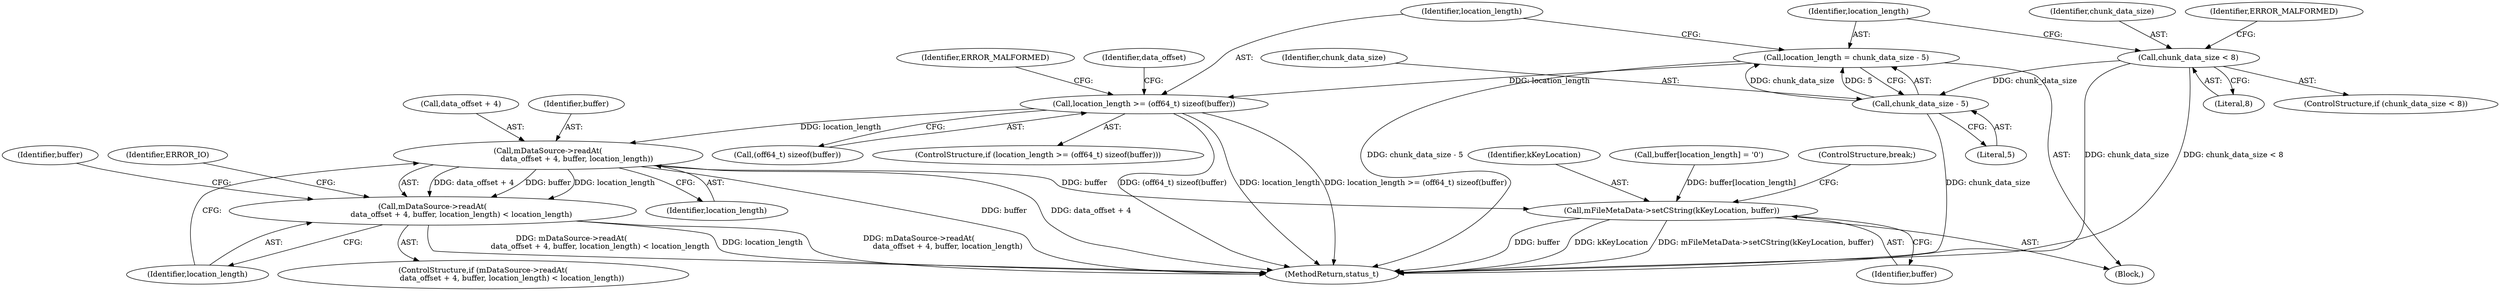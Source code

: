 digraph "0_Android_6fe85f7e15203e48df2cc3e8e1c4bc6ad49dc968@API" {
"1002030" [label="(Call,mDataSource->readAt(\n                        data_offset + 4, buffer, location_length))"];
"1002019" [label="(Call,location_length >= (off64_t) sizeof(buffer))"];
"1002013" [label="(Call,location_length = chunk_data_size - 5)"];
"1002015" [label="(Call,chunk_data_size - 5)"];
"1002005" [label="(Call,chunk_data_size < 8)"];
"1002029" [label="(Call,mDataSource->readAt(\n                        data_offset + 4, buffer, location_length) < location_length)"];
"1002045" [label="(Call,mFileMetaData->setCString(kKeyLocation, buffer))"];
"1002034" [label="(Identifier,buffer)"];
"1002006" [label="(Identifier,chunk_data_size)"];
"1002028" [label="(ControlStructure,if (mDataSource->readAt(\n                        data_offset + 4, buffer, location_length) < location_length))"];
"1002931" [label="(MethodReturn,status_t)"];
"1002047" [label="(Identifier,buffer)"];
"1002042" [label="(Identifier,buffer)"];
"1002004" [label="(ControlStructure,if (chunk_data_size < 8))"];
"1002016" [label="(Identifier,chunk_data_size)"];
"1002017" [label="(Literal,5)"];
"1002035" [label="(Identifier,location_length)"];
"1002048" [label="(ControlStructure,break;)"];
"1002020" [label="(Identifier,location_length)"];
"1002019" [label="(Call,location_length >= (off64_t) sizeof(buffer))"];
"1002027" [label="(Identifier,ERROR_MALFORMED)"];
"1002015" [label="(Call,chunk_data_size - 5)"];
"1002030" [label="(Call,mDataSource->readAt(\n                        data_offset + 4, buffer, location_length))"];
"1002046" [label="(Identifier,kKeyLocation)"];
"1002013" [label="(Call,location_length = chunk_data_size - 5)"];
"1002032" [label="(Identifier,data_offset)"];
"1002014" [label="(Identifier,location_length)"];
"1002005" [label="(Call,chunk_data_size < 8)"];
"1002029" [label="(Call,mDataSource->readAt(\n                        data_offset + 4, buffer, location_length) < location_length)"];
"1001999" [label="(Block,)"];
"1002018" [label="(ControlStructure,if (location_length >= (off64_t) sizeof(buffer)))"];
"1002021" [label="(Call,(off64_t) sizeof(buffer))"];
"1002040" [label="(Call,buffer[location_length] = '\0')"];
"1002007" [label="(Literal,8)"];
"1002036" [label="(Identifier,location_length)"];
"1002045" [label="(Call,mFileMetaData->setCString(kKeyLocation, buffer))"];
"1002039" [label="(Identifier,ERROR_IO)"];
"1002031" [label="(Call,data_offset + 4)"];
"1002010" [label="(Identifier,ERROR_MALFORMED)"];
"1002030" -> "1002029"  [label="AST: "];
"1002030" -> "1002035"  [label="CFG: "];
"1002031" -> "1002030"  [label="AST: "];
"1002034" -> "1002030"  [label="AST: "];
"1002035" -> "1002030"  [label="AST: "];
"1002036" -> "1002030"  [label="CFG: "];
"1002030" -> "1002931"  [label="DDG: buffer"];
"1002030" -> "1002931"  [label="DDG: data_offset + 4"];
"1002030" -> "1002029"  [label="DDG: data_offset + 4"];
"1002030" -> "1002029"  [label="DDG: buffer"];
"1002030" -> "1002029"  [label="DDG: location_length"];
"1002019" -> "1002030"  [label="DDG: location_length"];
"1002030" -> "1002045"  [label="DDG: buffer"];
"1002019" -> "1002018"  [label="AST: "];
"1002019" -> "1002021"  [label="CFG: "];
"1002020" -> "1002019"  [label="AST: "];
"1002021" -> "1002019"  [label="AST: "];
"1002027" -> "1002019"  [label="CFG: "];
"1002032" -> "1002019"  [label="CFG: "];
"1002019" -> "1002931"  [label="DDG: (off64_t) sizeof(buffer)"];
"1002019" -> "1002931"  [label="DDG: location_length"];
"1002019" -> "1002931"  [label="DDG: location_length >= (off64_t) sizeof(buffer)"];
"1002013" -> "1002019"  [label="DDG: location_length"];
"1002013" -> "1001999"  [label="AST: "];
"1002013" -> "1002015"  [label="CFG: "];
"1002014" -> "1002013"  [label="AST: "];
"1002015" -> "1002013"  [label="AST: "];
"1002020" -> "1002013"  [label="CFG: "];
"1002013" -> "1002931"  [label="DDG: chunk_data_size - 5"];
"1002015" -> "1002013"  [label="DDG: chunk_data_size"];
"1002015" -> "1002013"  [label="DDG: 5"];
"1002015" -> "1002017"  [label="CFG: "];
"1002016" -> "1002015"  [label="AST: "];
"1002017" -> "1002015"  [label="AST: "];
"1002015" -> "1002931"  [label="DDG: chunk_data_size"];
"1002005" -> "1002015"  [label="DDG: chunk_data_size"];
"1002005" -> "1002004"  [label="AST: "];
"1002005" -> "1002007"  [label="CFG: "];
"1002006" -> "1002005"  [label="AST: "];
"1002007" -> "1002005"  [label="AST: "];
"1002010" -> "1002005"  [label="CFG: "];
"1002014" -> "1002005"  [label="CFG: "];
"1002005" -> "1002931"  [label="DDG: chunk_data_size"];
"1002005" -> "1002931"  [label="DDG: chunk_data_size < 8"];
"1002029" -> "1002028"  [label="AST: "];
"1002029" -> "1002036"  [label="CFG: "];
"1002036" -> "1002029"  [label="AST: "];
"1002039" -> "1002029"  [label="CFG: "];
"1002042" -> "1002029"  [label="CFG: "];
"1002029" -> "1002931"  [label="DDG: mDataSource->readAt(\n                        data_offset + 4, buffer, location_length) < location_length"];
"1002029" -> "1002931"  [label="DDG: location_length"];
"1002029" -> "1002931"  [label="DDG: mDataSource->readAt(\n                        data_offset + 4, buffer, location_length)"];
"1002045" -> "1001999"  [label="AST: "];
"1002045" -> "1002047"  [label="CFG: "];
"1002046" -> "1002045"  [label="AST: "];
"1002047" -> "1002045"  [label="AST: "];
"1002048" -> "1002045"  [label="CFG: "];
"1002045" -> "1002931"  [label="DDG: kKeyLocation"];
"1002045" -> "1002931"  [label="DDG: mFileMetaData->setCString(kKeyLocation, buffer)"];
"1002045" -> "1002931"  [label="DDG: buffer"];
"1002040" -> "1002045"  [label="DDG: buffer[location_length]"];
}
